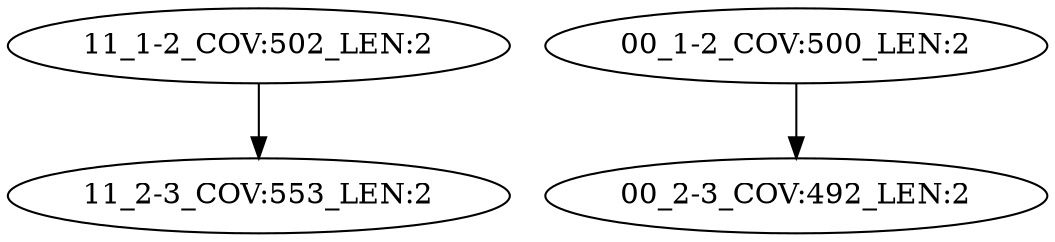 digraph G {
    "11_1-2_COV:502_LEN:2" -> "11_2-3_COV:553_LEN:2";
    "00_1-2_COV:500_LEN:2" -> "00_2-3_COV:492_LEN:2";
}
